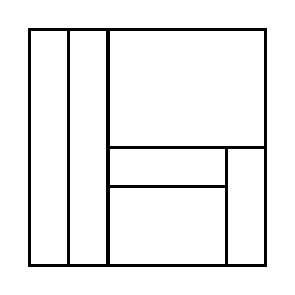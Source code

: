 \begin{tikzpicture}[very thick, scale=.5]
    \draw (0,0) rectangle (1,6);
    \draw (1,0) rectangle (2,6);
    \draw (2,3) rectangle (6,6);
    \draw (2,2) rectangle (5,3);
    \draw (2,0) rectangle (5,2);
    \draw (5,0) rectangle (6,3);
\end{tikzpicture}
